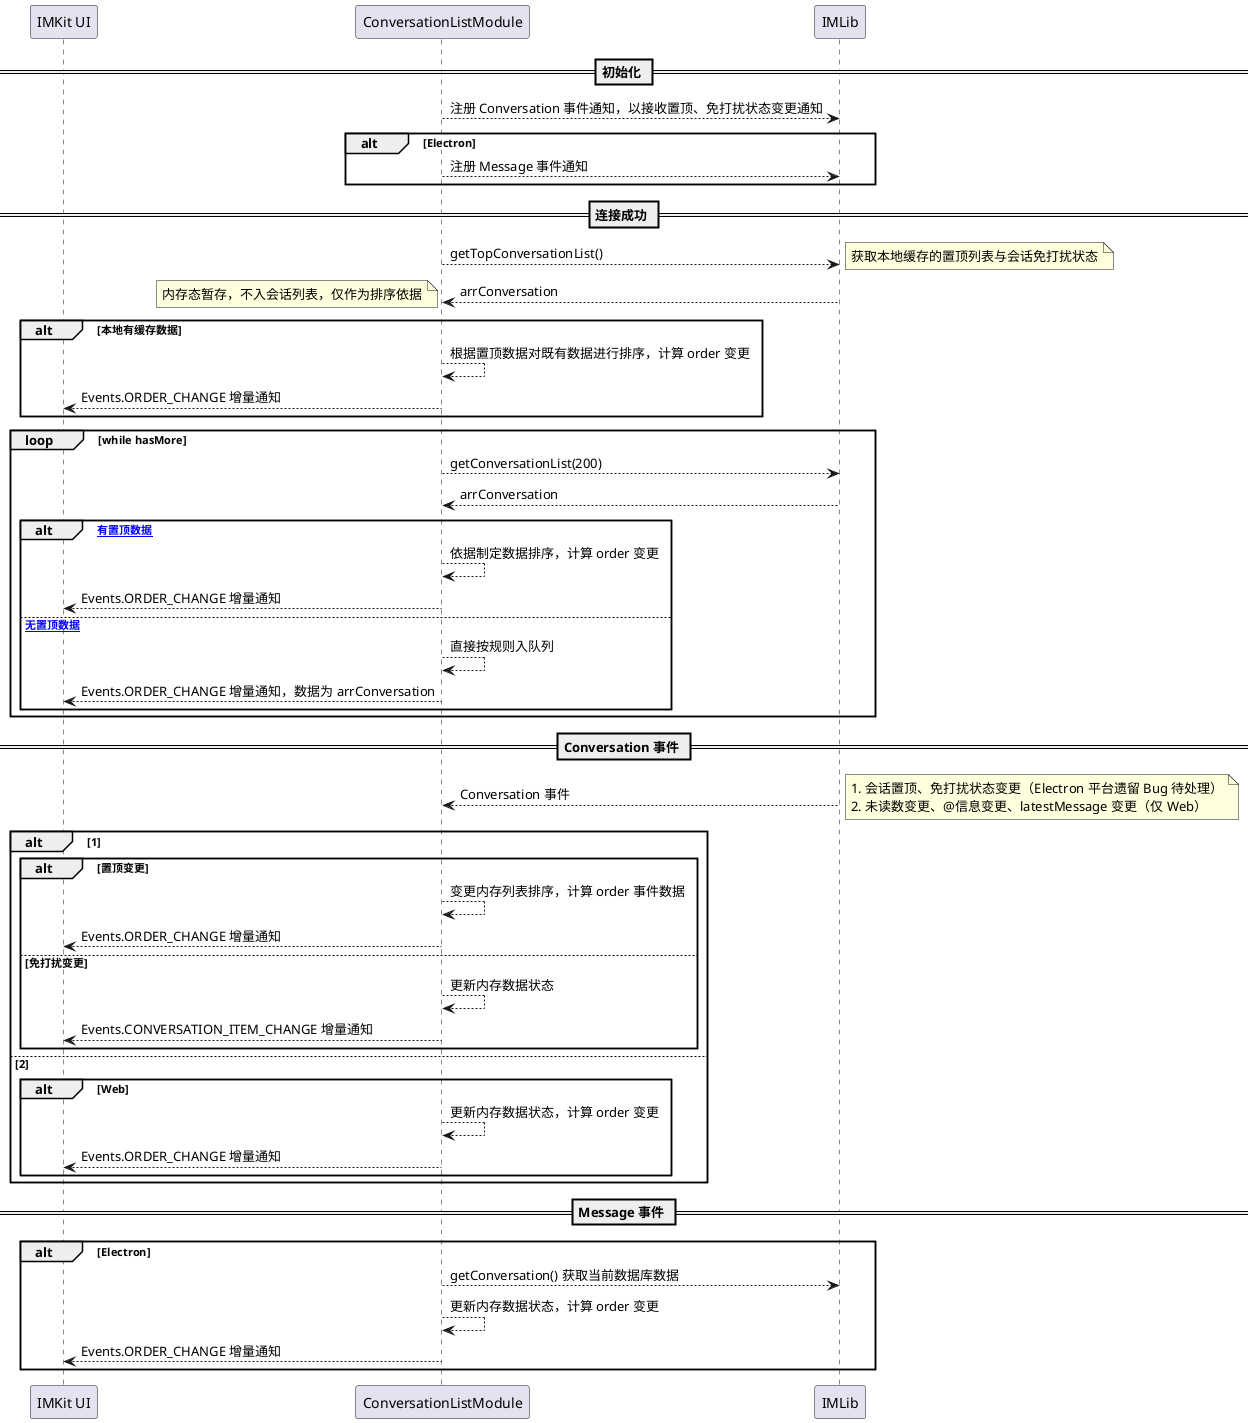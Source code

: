 @startuml conversation-list

participant "IMKit UI" as Kit
participant ConversationListModule as CM
participant IMLib as Lib

== 初始化 ==

CM --> Lib: 注册 Conversation 事件通知，以接收置顶、免打扰状态变更通知
alt Electron
  CM --> Lib: 注册 Message 事件通知
end

== 连接成功 ==

CM --> Lib: getTopConversationList()
note right: 获取本地缓存的置顶列表与会话免打扰状态
Lib --> CM: arrConversation
note left: 内存态暂存，不入会话列表，仅作为排序依据
alt 本地有缓存数据
  CM --> CM: 根据置顶数据对既有数据进行排序，计算 order 变更
  CM --> Kit: Events.ORDER_CHANGE 增量通知
end

loop while hasMore
  CM --> Lib: getConversationList(200)
  Lib --> CM: arrConversation
  alt [有置顶数据]
    CM --> CM: 依据制定数据排序，计算 order 变更
    CM --> Kit: Events.ORDER_CHANGE 增量通知
  else [无置顶数据]
    CM --> CM: 直接按规则入队列
    CM --> Kit: Events.ORDER_CHANGE 增量通知，数据为 arrConversation
  end
end

== Conversation 事件 ==

Lib --> CM: Conversation 事件
note right
1. 会话置顶、免打扰状态变更（Electron 平台遗留 Bug 待处理）
2. 未读数变更、@信息变更、latestMessage 变更（仅 Web）
end note

alt 1
  alt 置顶变更
    CM --> CM: 变更内存列表排序，计算 order 事件数据
    CM --> Kit: Events.ORDER_CHANGE 增量通知
  else 免打扰变更
    CM --> CM: 更新内存数据状态
    CM --> Kit: Events.CONVERSATION_ITEM_CHANGE 增量通知
  end
else 2
  alt Web
    CM --> CM: 更新内存数据状态，计算 order 变更
    CM --> Kit: Events.ORDER_CHANGE 增量通知
  end
end

== Message 事件 ==

alt Electron
  CM --> Lib: getConversation() 获取当前数据库数据
  CM --> CM: 更新内存数据状态，计算 order 变更
  CM --> Kit: Events.ORDER_CHANGE 增量通知
end

@enduml